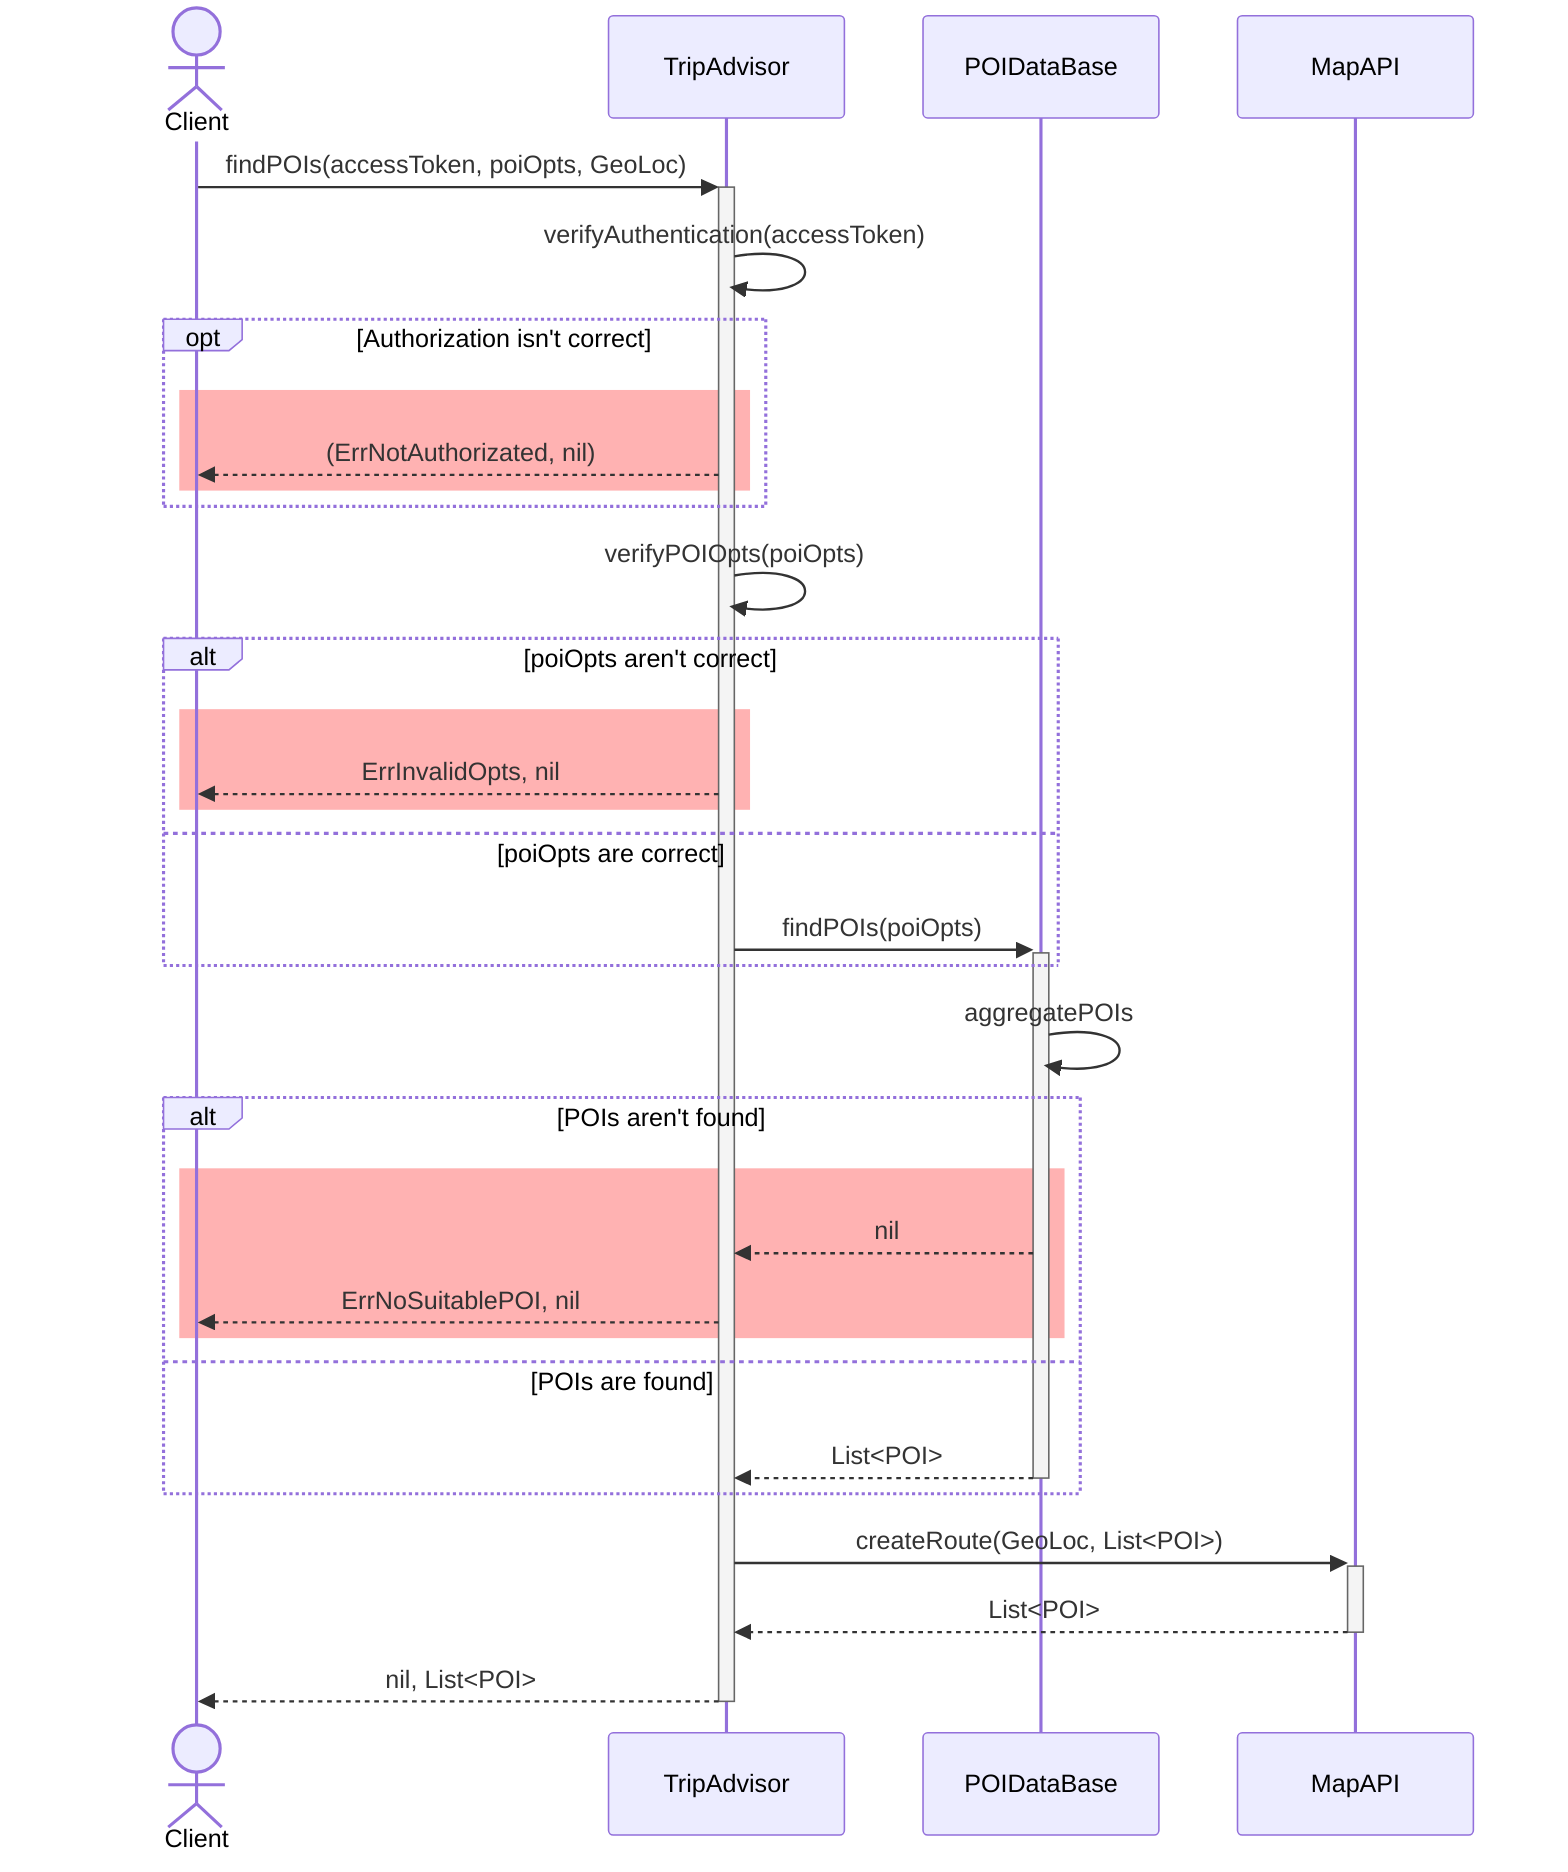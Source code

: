 %% @backgroundColor(Silver)

sequenceDiagram
	actor Client as Client
	participant Trip as TripAdvisor
	participant DB as POIDataBase
    participant Map as MapAPI

	Client->>+Trip: findPOIs(accessToken, poiOpts, GeoLoc)

		Trip->>Trip: verifyAuthentication(accessToken)
		opt Authorization isn't correct
			rect rgba(255, 0, 0, 0.3)
				Trip-->>Client: (ErrNotAuthorizated, nil)
			end
		end

		Trip->>Trip: verifyPOIOpts(poiOpts)

		alt poiOpts aren't correct
			rect rgba(255, 0, 0, 0.3)
				Trip-->>Client: ErrInvalidOpts, nil
			end
		else poiOpts are correct
			Trip->>+DB: findPOIs(poiOpts)
		end

		DB->>DB: aggregatePOIs

        alt POIs aren't found
            rect rgba(255, 0, 0, 0.3)
                DB-->>Trip: nil
                Trip-->>Client: ErrNoSuitablePOI, nil
            end
        else POIs are found
            DB-->>-Trip: List<POI>
        end

        Trip->>+Map: createRoute(GeoLoc, List<POI>)        

        Map-->>-Trip: List<POI>
		Trip-->>-Client: nil, List<POI>